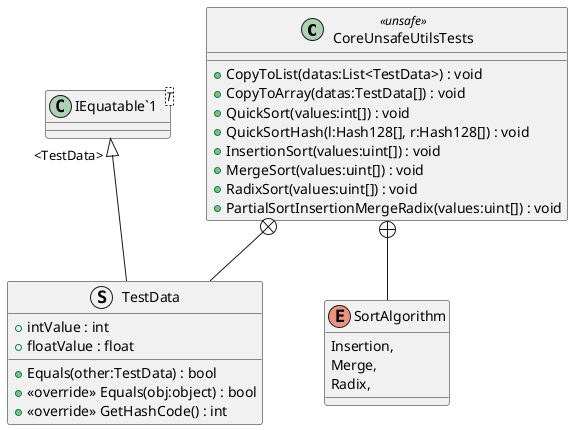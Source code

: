 @startuml
class CoreUnsafeUtilsTests <<unsafe>> {
    + CopyToList(datas:List<TestData>) : void
    + CopyToArray(datas:TestData[]) : void
    + QuickSort(values:int[]) : void
    + QuickSortHash(l:Hash128[], r:Hash128[]) : void
    + InsertionSort(values:uint[]) : void
    + MergeSort(values:uint[]) : void
    + RadixSort(values:uint[]) : void
    + PartialSortInsertionMergeRadix(values:uint[]) : void
}
struct TestData {
    + intValue : int
    + floatValue : float
    + Equals(other:TestData) : bool
    + <<override>> Equals(obj:object) : bool
    + <<override>> GetHashCode() : int
}
enum SortAlgorithm {
    Insertion,
    Merge,
    Radix,
}
class "IEquatable`1"<T> {
}
CoreUnsafeUtilsTests +-- TestData
"IEquatable`1" "<TestData>" <|-- TestData
CoreUnsafeUtilsTests +-- SortAlgorithm
@enduml
